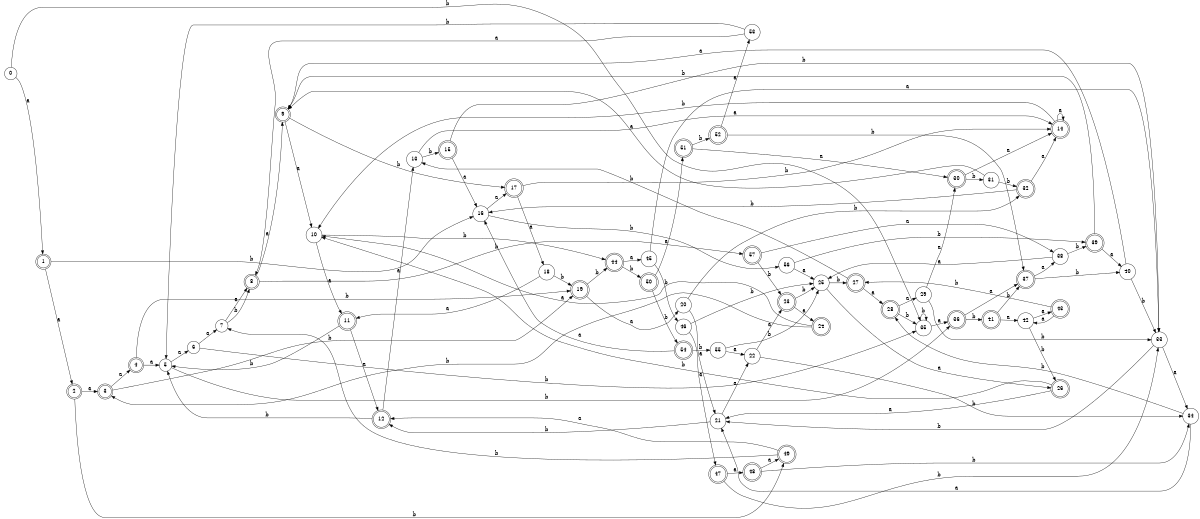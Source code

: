digraph n47_10 {
__start0 [label="" shape="none"];

rankdir=LR;
size="8,5";

s0 [style="filled", color="black", fillcolor="white" shape="circle", label="0"];
s1 [style="rounded,filled", color="black", fillcolor="white" shape="doublecircle", label="1"];
s2 [style="rounded,filled", color="black", fillcolor="white" shape="doublecircle", label="2"];
s3 [style="rounded,filled", color="black", fillcolor="white" shape="doublecircle", label="3"];
s4 [style="rounded,filled", color="black", fillcolor="white" shape="doublecircle", label="4"];
s5 [style="filled", color="black", fillcolor="white" shape="circle", label="5"];
s6 [style="filled", color="black", fillcolor="white" shape="circle", label="6"];
s7 [style="filled", color="black", fillcolor="white" shape="circle", label="7"];
s8 [style="rounded,filled", color="black", fillcolor="white" shape="doublecircle", label="8"];
s9 [style="rounded,filled", color="black", fillcolor="white" shape="doublecircle", label="9"];
s10 [style="filled", color="black", fillcolor="white" shape="circle", label="10"];
s11 [style="rounded,filled", color="black", fillcolor="white" shape="doublecircle", label="11"];
s12 [style="rounded,filled", color="black", fillcolor="white" shape="doublecircle", label="12"];
s13 [style="filled", color="black", fillcolor="white" shape="circle", label="13"];
s14 [style="rounded,filled", color="black", fillcolor="white" shape="doublecircle", label="14"];
s15 [style="rounded,filled", color="black", fillcolor="white" shape="doublecircle", label="15"];
s16 [style="filled", color="black", fillcolor="white" shape="circle", label="16"];
s17 [style="rounded,filled", color="black", fillcolor="white" shape="doublecircle", label="17"];
s18 [style="filled", color="black", fillcolor="white" shape="circle", label="18"];
s19 [style="rounded,filled", color="black", fillcolor="white" shape="doublecircle", label="19"];
s20 [style="filled", color="black", fillcolor="white" shape="circle", label="20"];
s21 [style="filled", color="black", fillcolor="white" shape="circle", label="21"];
s22 [style="filled", color="black", fillcolor="white" shape="circle", label="22"];
s23 [style="rounded,filled", color="black", fillcolor="white" shape="doublecircle", label="23"];
s24 [style="rounded,filled", color="black", fillcolor="white" shape="doublecircle", label="24"];
s25 [style="filled", color="black", fillcolor="white" shape="circle", label="25"];
s26 [style="rounded,filled", color="black", fillcolor="white" shape="doublecircle", label="26"];
s27 [style="rounded,filled", color="black", fillcolor="white" shape="doublecircle", label="27"];
s28 [style="rounded,filled", color="black", fillcolor="white" shape="doublecircle", label="28"];
s29 [style="filled", color="black", fillcolor="white" shape="circle", label="29"];
s30 [style="rounded,filled", color="black", fillcolor="white" shape="doublecircle", label="30"];
s31 [style="filled", color="black", fillcolor="white" shape="circle", label="31"];
s32 [style="rounded,filled", color="black", fillcolor="white" shape="doublecircle", label="32"];
s33 [style="filled", color="black", fillcolor="white" shape="circle", label="33"];
s34 [style="filled", color="black", fillcolor="white" shape="circle", label="34"];
s35 [style="filled", color="black", fillcolor="white" shape="circle", label="35"];
s36 [style="rounded,filled", color="black", fillcolor="white" shape="doublecircle", label="36"];
s37 [style="rounded,filled", color="black", fillcolor="white" shape="doublecircle", label="37"];
s38 [style="filled", color="black", fillcolor="white" shape="circle", label="38"];
s39 [style="rounded,filled", color="black", fillcolor="white" shape="doublecircle", label="39"];
s40 [style="filled", color="black", fillcolor="white" shape="circle", label="40"];
s41 [style="rounded,filled", color="black", fillcolor="white" shape="doublecircle", label="41"];
s42 [style="filled", color="black", fillcolor="white" shape="circle", label="42"];
s43 [style="rounded,filled", color="black", fillcolor="white" shape="doublecircle", label="43"];
s44 [style="rounded,filled", color="black", fillcolor="white" shape="doublecircle", label="44"];
s45 [style="filled", color="black", fillcolor="white" shape="circle", label="45"];
s46 [style="filled", color="black", fillcolor="white" shape="circle", label="46"];
s47 [style="rounded,filled", color="black", fillcolor="white" shape="doublecircle", label="47"];
s48 [style="rounded,filled", color="black", fillcolor="white" shape="doublecircle", label="48"];
s49 [style="rounded,filled", color="black", fillcolor="white" shape="doublecircle", label="49"];
s50 [style="rounded,filled", color="black", fillcolor="white" shape="doublecircle", label="50"];
s51 [style="rounded,filled", color="black", fillcolor="white" shape="doublecircle", label="51"];
s52 [style="rounded,filled", color="black", fillcolor="white" shape="doublecircle", label="52"];
s53 [style="filled", color="black", fillcolor="white" shape="circle", label="53"];
s54 [style="rounded,filled", color="black", fillcolor="white" shape="doublecircle", label="54"];
s55 [style="filled", color="black", fillcolor="white" shape="circle", label="55"];
s56 [style="filled", color="black", fillcolor="white" shape="circle", label="56"];
s57 [style="rounded,filled", color="black", fillcolor="white" shape="doublecircle", label="57"];
s0 -> s1 [label="a"];
s0 -> s35 [label="b"];
s1 -> s2 [label="a"];
s1 -> s16 [label="b"];
s2 -> s3 [label="a"];
s2 -> s49 [label="b"];
s3 -> s4 [label="a"];
s3 -> s19 [label="b"];
s4 -> s5 [label="a"];
s4 -> s19 [label="b"];
s5 -> s6 [label="a"];
s5 -> s36 [label="b"];
s6 -> s7 [label="a"];
s6 -> s35 [label="b"];
s7 -> s8 [label="a"];
s7 -> s8 [label="b"];
s8 -> s9 [label="a"];
s8 -> s57 [label="b"];
s9 -> s10 [label="a"];
s9 -> s17 [label="b"];
s10 -> s11 [label="a"];
s10 -> s44 [label="b"];
s11 -> s12 [label="a"];
s11 -> s5 [label="b"];
s12 -> s13 [label="a"];
s12 -> s5 [label="b"];
s13 -> s14 [label="a"];
s13 -> s15 [label="b"];
s14 -> s14 [label="a"];
s14 -> s10 [label="b"];
s15 -> s16 [label="a"];
s15 -> s33 [label="b"];
s16 -> s17 [label="a"];
s16 -> s56 [label="b"];
s17 -> s18 [label="a"];
s17 -> s14 [label="b"];
s18 -> s11 [label="a"];
s18 -> s19 [label="b"];
s19 -> s20 [label="a"];
s19 -> s44 [label="b"];
s20 -> s21 [label="a"];
s20 -> s32 [label="b"];
s21 -> s22 [label="a"];
s21 -> s12 [label="b"];
s22 -> s23 [label="a"];
s22 -> s34 [label="b"];
s23 -> s24 [label="a"];
s23 -> s25 [label="b"];
s24 -> s10 [label="a"];
s24 -> s3 [label="b"];
s25 -> s26 [label="a"];
s25 -> s27 [label="b"];
s26 -> s21 [label="a"];
s26 -> s10 [label="b"];
s27 -> s28 [label="a"];
s27 -> s13 [label="b"];
s28 -> s29 [label="a"];
s28 -> s35 [label="b"];
s29 -> s30 [label="a"];
s29 -> s33 [label="b"];
s30 -> s14 [label="a"];
s30 -> s31 [label="b"];
s31 -> s9 [label="a"];
s31 -> s32 [label="b"];
s32 -> s14 [label="a"];
s32 -> s16 [label="b"];
s33 -> s34 [label="a"];
s33 -> s21 [label="b"];
s34 -> s21 [label="a"];
s34 -> s28 [label="b"];
s35 -> s36 [label="a"];
s35 -> s35 [label="b"];
s36 -> s37 [label="a"];
s36 -> s41 [label="b"];
s37 -> s38 [label="a"];
s37 -> s40 [label="b"];
s38 -> s25 [label="a"];
s38 -> s39 [label="b"];
s39 -> s40 [label="a"];
s39 -> s9 [label="b"];
s40 -> s9 [label="a"];
s40 -> s33 [label="b"];
s41 -> s42 [label="a"];
s41 -> s37 [label="b"];
s42 -> s43 [label="a"];
s42 -> s26 [label="b"];
s43 -> s42 [label="a"];
s43 -> s27 [label="b"];
s44 -> s45 [label="a"];
s44 -> s50 [label="b"];
s45 -> s33 [label="a"];
s45 -> s46 [label="b"];
s46 -> s47 [label="a"];
s46 -> s25 [label="b"];
s47 -> s48 [label="a"];
s47 -> s33 [label="b"];
s48 -> s49 [label="a"];
s48 -> s34 [label="b"];
s49 -> s12 [label="a"];
s49 -> s7 [label="b"];
s50 -> s51 [label="a"];
s50 -> s54 [label="b"];
s51 -> s30 [label="a"];
s51 -> s52 [label="b"];
s52 -> s53 [label="a"];
s52 -> s37 [label="b"];
s53 -> s8 [label="a"];
s53 -> s5 [label="b"];
s54 -> s16 [label="a"];
s54 -> s55 [label="b"];
s55 -> s22 [label="a"];
s55 -> s25 [label="b"];
s56 -> s25 [label="a"];
s56 -> s39 [label="b"];
s57 -> s38 [label="a"];
s57 -> s23 [label="b"];

}